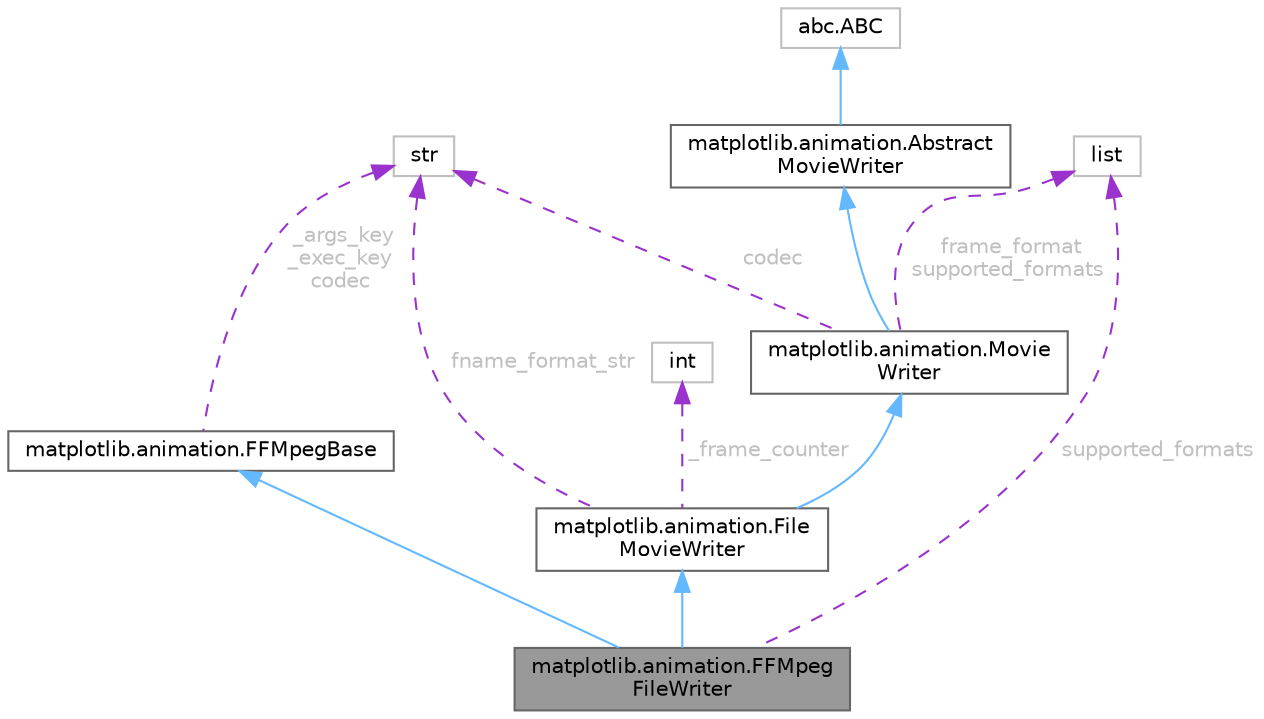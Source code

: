 digraph "matplotlib.animation.FFMpegFileWriter"
{
 // LATEX_PDF_SIZE
  bgcolor="transparent";
  edge [fontname=Helvetica,fontsize=10,labelfontname=Helvetica,labelfontsize=10];
  node [fontname=Helvetica,fontsize=10,shape=box,height=0.2,width=0.4];
  Node1 [id="Node000001",label="matplotlib.animation.FFMpeg\lFileWriter",height=0.2,width=0.4,color="gray40", fillcolor="grey60", style="filled", fontcolor="black",tooltip=" "];
  Node2 -> Node1 [id="edge12_Node000001_Node000002",dir="back",color="steelblue1",style="solid",tooltip=" "];
  Node2 [id="Node000002",label="matplotlib.animation.FFMpegBase",height=0.2,width=0.4,color="gray40", fillcolor="white", style="filled",URL="$d6/d3b/classmatplotlib_1_1animation_1_1FFMpegBase.html",tooltip=" "];
  Node3 -> Node2 [id="edge13_Node000002_Node000003",dir="back",color="darkorchid3",style="dashed",tooltip=" ",label=" _args_key\n_exec_key\ncodec",fontcolor="grey" ];
  Node3 [id="Node000003",label="str",height=0.2,width=0.4,color="grey75", fillcolor="white", style="filled",tooltip=" "];
  Node4 -> Node1 [id="edge14_Node000001_Node000004",dir="back",color="steelblue1",style="solid",tooltip=" "];
  Node4 [id="Node000004",label="matplotlib.animation.File\lMovieWriter",height=0.2,width=0.4,color="gray40", fillcolor="white", style="filled",URL="$d9/dbb/classmatplotlib_1_1animation_1_1FileMovieWriter.html",tooltip=" "];
  Node5 -> Node4 [id="edge15_Node000004_Node000005",dir="back",color="steelblue1",style="solid",tooltip=" "];
  Node5 [id="Node000005",label="matplotlib.animation.Movie\lWriter",height=0.2,width=0.4,color="gray40", fillcolor="white", style="filled",URL="$d3/d37/classmatplotlib_1_1animation_1_1MovieWriter.html",tooltip=" "];
  Node6 -> Node5 [id="edge16_Node000005_Node000006",dir="back",color="steelblue1",style="solid",tooltip=" "];
  Node6 [id="Node000006",label="matplotlib.animation.Abstract\lMovieWriter",height=0.2,width=0.4,color="gray40", fillcolor="white", style="filled",URL="$d6/d8e/classmatplotlib_1_1animation_1_1AbstractMovieWriter.html",tooltip=" "];
  Node7 -> Node6 [id="edge17_Node000006_Node000007",dir="back",color="steelblue1",style="solid",tooltip=" "];
  Node7 [id="Node000007",label="abc.ABC",height=0.2,width=0.4,color="grey75", fillcolor="white", style="filled",tooltip=" "];
  Node8 -> Node5 [id="edge18_Node000005_Node000008",dir="back",color="darkorchid3",style="dashed",tooltip=" ",label=" frame_format\nsupported_formats",fontcolor="grey" ];
  Node8 [id="Node000008",label="list",height=0.2,width=0.4,color="grey75", fillcolor="white", style="filled",tooltip=" "];
  Node3 -> Node5 [id="edge19_Node000005_Node000003",dir="back",color="darkorchid3",style="dashed",tooltip=" ",label=" codec",fontcolor="grey" ];
  Node9 -> Node4 [id="edge20_Node000004_Node000009",dir="back",color="darkorchid3",style="dashed",tooltip=" ",label=" _frame_counter",fontcolor="grey" ];
  Node9 [id="Node000009",label="int",height=0.2,width=0.4,color="grey75", fillcolor="white", style="filled",tooltip=" "];
  Node3 -> Node4 [id="edge21_Node000004_Node000003",dir="back",color="darkorchid3",style="dashed",tooltip=" ",label=" fname_format_str",fontcolor="grey" ];
  Node8 -> Node1 [id="edge22_Node000001_Node000008",dir="back",color="darkorchid3",style="dashed",tooltip=" ",label=" supported_formats",fontcolor="grey" ];
}
